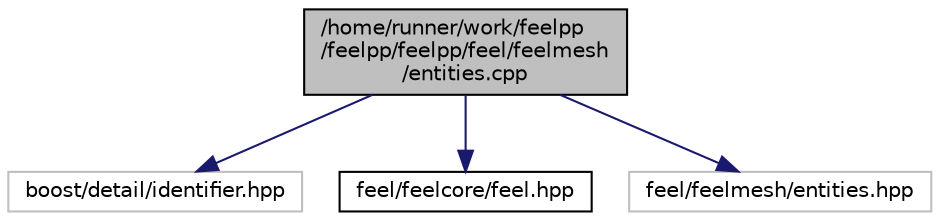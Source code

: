 digraph "/home/runner/work/feelpp/feelpp/feelpp/feel/feelmesh/entities.cpp"
{
 // LATEX_PDF_SIZE
  edge [fontname="Helvetica",fontsize="10",labelfontname="Helvetica",labelfontsize="10"];
  node [fontname="Helvetica",fontsize="10",shape=record];
  Node1 [label="/home/runner/work/feelpp\l/feelpp/feelpp/feel/feelmesh\l/entities.cpp",height=0.2,width=0.4,color="black", fillcolor="grey75", style="filled", fontcolor="black",tooltip=" "];
  Node1 -> Node2 [color="midnightblue",fontsize="10",style="solid",fontname="Helvetica"];
  Node2 [label="boost/detail/identifier.hpp",height=0.2,width=0.4,color="grey75", fillcolor="white", style="filled",tooltip=" "];
  Node1 -> Node3 [color="midnightblue",fontsize="10",style="solid",fontname="Helvetica"];
  Node3 [label="feel/feelcore/feel.hpp",height=0.2,width=0.4,color="black", fillcolor="white", style="filled",URL="$feel_8hpp.html",tooltip="-*- mode: c++; coding: utf-8; tab-width: 4; indent-tabs-mode: nil; c-basic-offset: 4; show-trailing-w..."];
  Node1 -> Node4 [color="midnightblue",fontsize="10",style="solid",fontname="Helvetica"];
  Node4 [label="feel/feelmesh/entities.hpp",height=0.2,width=0.4,color="grey75", fillcolor="white", style="filled",tooltip=" "];
}
